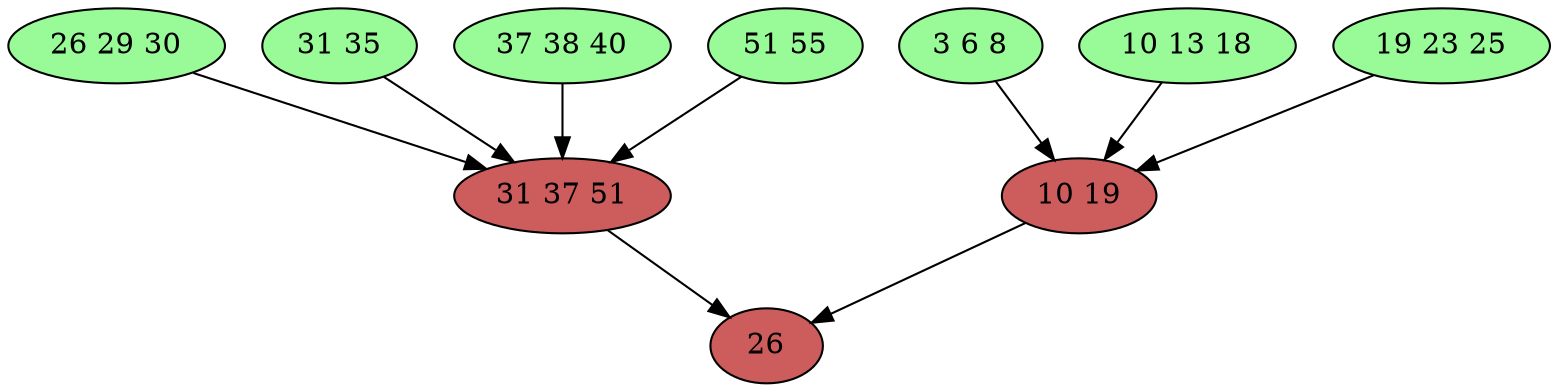digraph G {
	"10 19" -> "26";
	"31 37 51" -> "26";
	"3 6 8" -> "10 19";
	"10 13 18" -> "10 19";
	"19 23 25" -> "10 19";
	"26 29 30" -> "31 37 51";
	"31 35" -> "31 37 51";
	"37 38 40" -> "31 37 51";
	"51 55" -> "31 37 51";
	{ rank=same "26" };
	{ rank=same "10 19" "31 37 51" };
	{ rank=same "3 6 8" "10 13 18" "19 23 25" "26 29 30" "31 35" "37 38 40" "51 55" };
	{ rank=same "10 13 18" "19 23 25" "26 29 30" "31 35" "37 38 40" "51 55" };
	{ rank=same "19 23 25" "26 29 30" "31 35" "37 38 40" "51 55" };
	{ rank=same "26 29 30" "31 35" "37 38 40" "51 55" };
	{ rank=same "31 35" "37 38 40" "51 55" };
	{ rank=same "37 38 40" "51 55" };
	{ rank=same "51 55" };
	"26"[ style=filled, fillcolor=IndianRed ];
	"10 19"[ style=filled, fillcolor=IndianRed ];
	"31 37 51"[ style=filled, fillcolor=IndianRed ];
	"3 6 8"[ style=filled, fillcolor=PaleGreen ];
	"10 13 18"[ style=filled, fillcolor=PaleGreen ];
	"19 23 25"[ style=filled, fillcolor=PaleGreen ];
	"26 29 30"[ style=filled, fillcolor=PaleGreen ];
	"31 35"[ style=filled, fillcolor=PaleGreen ];
	"37 38 40"[ style=filled, fillcolor=PaleGreen ];
	"51 55"[ style=filled, fillcolor=PaleGreen ];
}